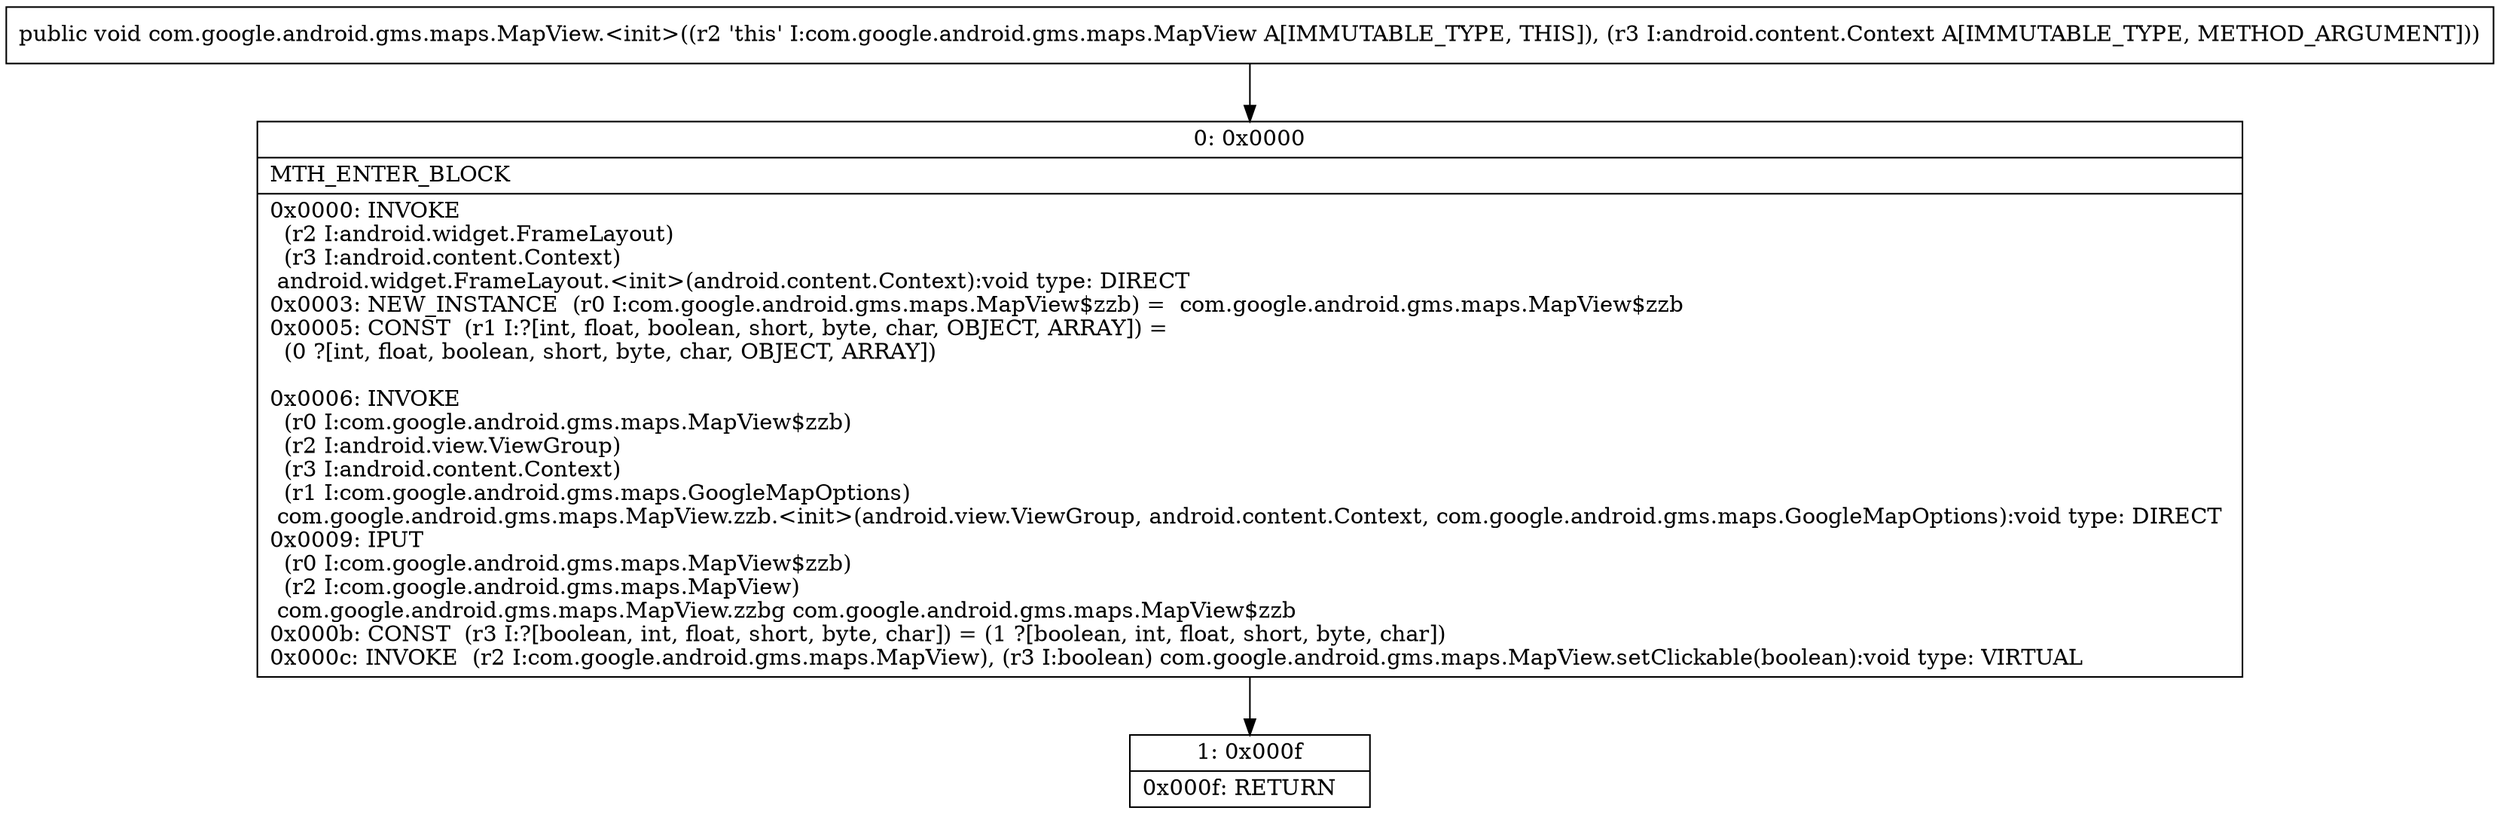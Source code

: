 digraph "CFG forcom.google.android.gms.maps.MapView.\<init\>(Landroid\/content\/Context;)V" {
Node_0 [shape=record,label="{0\:\ 0x0000|MTH_ENTER_BLOCK\l|0x0000: INVOKE  \l  (r2 I:android.widget.FrameLayout)\l  (r3 I:android.content.Context)\l android.widget.FrameLayout.\<init\>(android.content.Context):void type: DIRECT \l0x0003: NEW_INSTANCE  (r0 I:com.google.android.gms.maps.MapView$zzb) =  com.google.android.gms.maps.MapView$zzb \l0x0005: CONST  (r1 I:?[int, float, boolean, short, byte, char, OBJECT, ARRAY]) = \l  (0 ?[int, float, boolean, short, byte, char, OBJECT, ARRAY])\l \l0x0006: INVOKE  \l  (r0 I:com.google.android.gms.maps.MapView$zzb)\l  (r2 I:android.view.ViewGroup)\l  (r3 I:android.content.Context)\l  (r1 I:com.google.android.gms.maps.GoogleMapOptions)\l com.google.android.gms.maps.MapView.zzb.\<init\>(android.view.ViewGroup, android.content.Context, com.google.android.gms.maps.GoogleMapOptions):void type: DIRECT \l0x0009: IPUT  \l  (r0 I:com.google.android.gms.maps.MapView$zzb)\l  (r2 I:com.google.android.gms.maps.MapView)\l com.google.android.gms.maps.MapView.zzbg com.google.android.gms.maps.MapView$zzb \l0x000b: CONST  (r3 I:?[boolean, int, float, short, byte, char]) = (1 ?[boolean, int, float, short, byte, char]) \l0x000c: INVOKE  (r2 I:com.google.android.gms.maps.MapView), (r3 I:boolean) com.google.android.gms.maps.MapView.setClickable(boolean):void type: VIRTUAL \l}"];
Node_1 [shape=record,label="{1\:\ 0x000f|0x000f: RETURN   \l}"];
MethodNode[shape=record,label="{public void com.google.android.gms.maps.MapView.\<init\>((r2 'this' I:com.google.android.gms.maps.MapView A[IMMUTABLE_TYPE, THIS]), (r3 I:android.content.Context A[IMMUTABLE_TYPE, METHOD_ARGUMENT])) }"];
MethodNode -> Node_0;
Node_0 -> Node_1;
}

